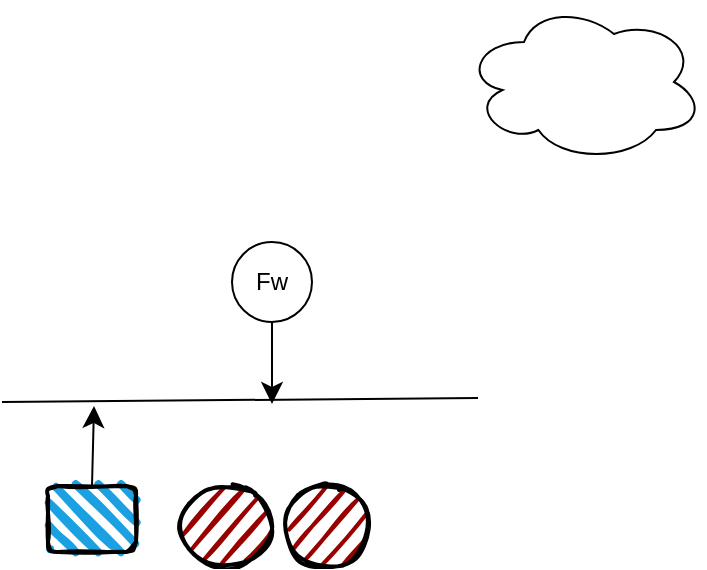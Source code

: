 <mxfile version="24.5.2" type="github">
  <diagram name="Page-1" id="_aEBt2x7KC-kYig_-Kjo">
    <mxGraphModel dx="1262" dy="1396" grid="0" gridSize="10" guides="1" tooltips="1" connect="1" arrows="1" fold="1" page="0" pageScale="1" pageWidth="850" pageHeight="1100" math="0" shadow="0">
      <root>
        <mxCell id="0" />
        <mxCell id="1" parent="0" />
        <mxCell id="ORbbMhd3TZm8tsN30WiI-2" value="" style="ellipse;shape=cloud;whiteSpace=wrap;html=1;" vertex="1" parent="1">
          <mxGeometry x="451" y="-122" width="120" height="80" as="geometry" />
        </mxCell>
        <mxCell id="ORbbMhd3TZm8tsN30WiI-7" style="edgeStyle=none;curved=1;rounded=0;orthogonalLoop=1;jettySize=auto;html=1;exitX=0.5;exitY=1;exitDx=0;exitDy=0;fontSize=12;startSize=8;endSize=8;" edge="1" parent="1" source="ORbbMhd3TZm8tsN30WiI-3">
          <mxGeometry relative="1" as="geometry">
            <mxPoint x="355" y="79" as="targetPoint" />
          </mxGeometry>
        </mxCell>
        <mxCell id="ORbbMhd3TZm8tsN30WiI-3" value="Fw" style="ellipse;whiteSpace=wrap;html=1;aspect=fixed;" vertex="1" parent="1">
          <mxGeometry x="335" y="-2" width="40" height="40" as="geometry" />
        </mxCell>
        <mxCell id="ORbbMhd3TZm8tsN30WiI-4" value="" style="endArrow=none;html=1;rounded=0;fontSize=12;startSize=8;endSize=8;curved=1;" edge="1" parent="1">
          <mxGeometry width="50" height="50" relative="1" as="geometry">
            <mxPoint x="220" y="78" as="sourcePoint" />
            <mxPoint x="458" y="76" as="targetPoint" />
          </mxGeometry>
        </mxCell>
        <mxCell id="ORbbMhd3TZm8tsN30WiI-8" style="edgeStyle=none;curved=1;rounded=0;orthogonalLoop=1;jettySize=auto;html=1;exitX=0.5;exitY=0;exitDx=0;exitDy=0;fontSize=12;startSize=8;endSize=8;" edge="1" parent="1" source="ORbbMhd3TZm8tsN30WiI-5">
          <mxGeometry relative="1" as="geometry">
            <mxPoint x="266" y="80" as="targetPoint" />
          </mxGeometry>
        </mxCell>
        <mxCell id="ORbbMhd3TZm8tsN30WiI-5" value="" style="rounded=1;whiteSpace=wrap;html=1;strokeWidth=2;fillWeight=4;hachureGap=8;hachureAngle=45;fillColor=#1ba1e2;sketch=1;" vertex="1" parent="1">
          <mxGeometry x="243" y="120" width="44" height="33" as="geometry" />
        </mxCell>
        <mxCell id="ORbbMhd3TZm8tsN30WiI-9" value="" style="ellipse;whiteSpace=wrap;html=1;strokeWidth=2;fillWeight=2;hachureGap=8;fillColor=#990000;fillStyle=dots;sketch=1;" vertex="1" parent="1">
          <mxGeometry x="310" y="120" width="44" height="40" as="geometry" />
        </mxCell>
        <mxCell id="ORbbMhd3TZm8tsN30WiI-10" value="" style="ellipse;whiteSpace=wrap;html=1;strokeWidth=2;fillWeight=2;hachureGap=8;fillColor=#990000;fillStyle=dots;sketch=1;" vertex="1" parent="1">
          <mxGeometry x="360" y="120" width="44" height="40" as="geometry" />
        </mxCell>
      </root>
    </mxGraphModel>
  </diagram>
</mxfile>
